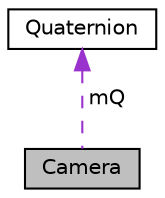 digraph "Camera"
{
 // INTERACTIVE_SVG=YES
  edge [fontname="Helvetica",fontsize="10",labelfontname="Helvetica",labelfontsize="10"];
  node [fontname="Helvetica",fontsize="10",shape=record];
  Node1 [label="Camera",height=0.2,width=0.4,color="black", fillcolor="grey75", style="filled" fontcolor="black"];
  Node2 -> Node1 [dir="back",color="darkorchid3",fontsize="10",style="dashed",label=" mQ" ,fontname="Helvetica"];
  Node2 [label="Quaternion",height=0.2,width=0.4,color="black", fillcolor="white", style="filled",URL="$class_quaternion.html",tooltip="Quaternion. "];
}

